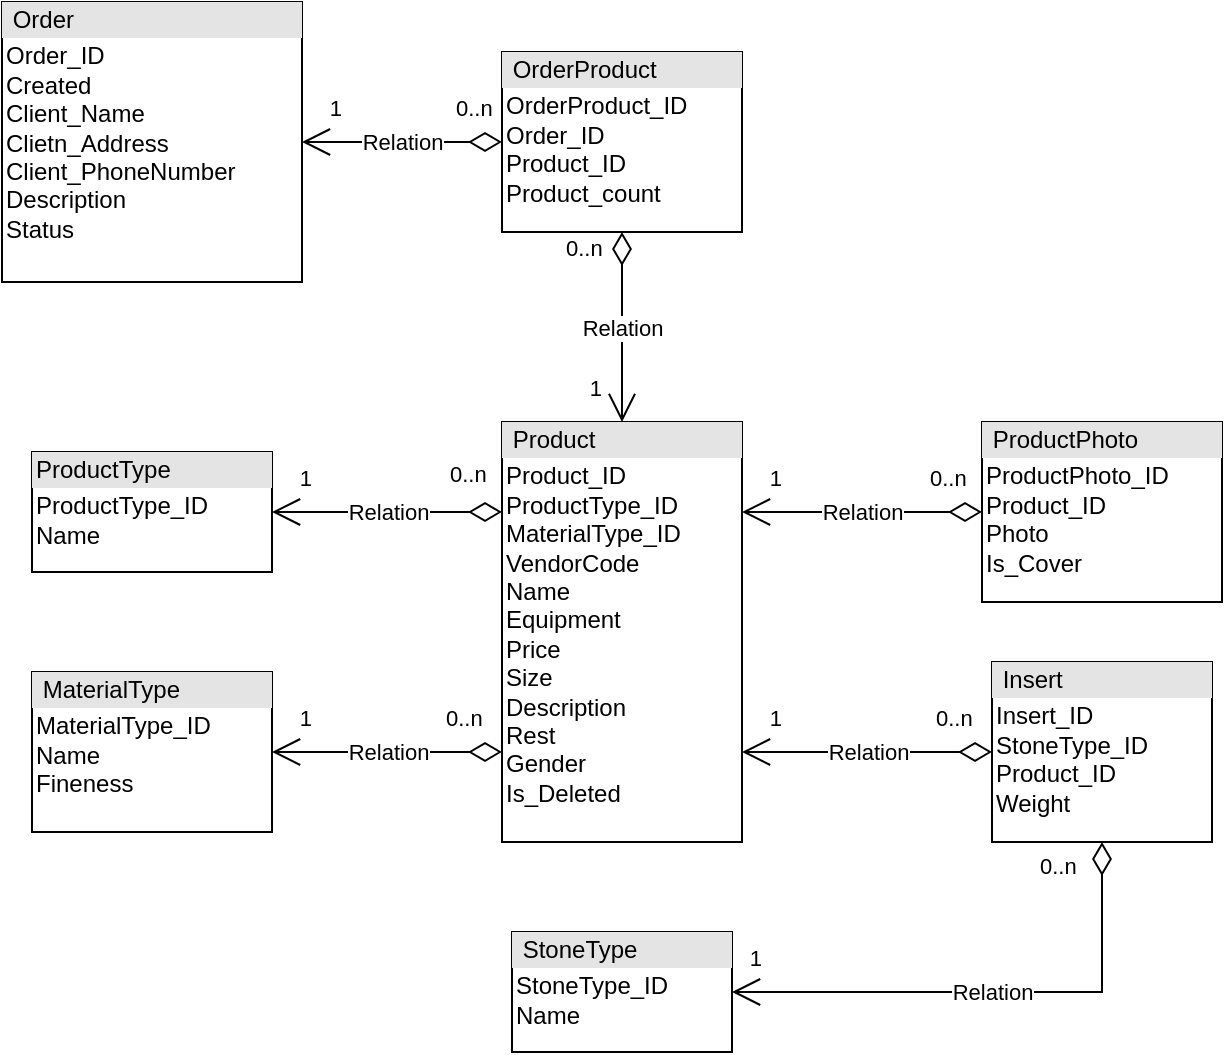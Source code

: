 <mxfile version="23.1.6" type="github">
  <diagram name="Страница — 1" id="mYfWJSO-9VJa1qS9lIat">
    <mxGraphModel dx="1621" dy="1627" grid="1" gridSize="10" guides="1" tooltips="1" connect="1" arrows="1" fold="1" page="1" pageScale="1" pageWidth="827" pageHeight="1169" math="0" shadow="0">
      <root>
        <mxCell id="0" />
        <mxCell id="1" parent="0" />
        <mxCell id="ojwP3Ahwnbp5ZtwQttB2-1" value="&lt;div style=&quot;box-sizing:border-box;width:100%;background:#e4e4e4;padding:2px;&quot;&gt;&amp;nbsp;Product&lt;/div&gt;&lt;table style=&quot;width:100%;font-size:1em;&quot; cellpadding=&quot;2&quot; cellspacing=&quot;0&quot;&gt;&lt;tbody&gt;&lt;tr&gt;&lt;td&gt;Product_ID&lt;br&gt;ProductType_ID&lt;br&gt;MaterialType_ID&lt;br&gt;VendorCode&lt;br&gt;Name&lt;br&gt;Equipment&lt;br&gt;Price&lt;br&gt;Size&lt;br&gt;Description&lt;br&gt;Rest&lt;br&gt;Gender&lt;br&gt;Is_Deleted&lt;br&gt;&lt;/td&gt;&lt;td&gt;&lt;/td&gt;&lt;/tr&gt;&lt;/tbody&gt;&lt;/table&gt;" style="verticalAlign=top;align=left;overflow=fill;html=1;whiteSpace=wrap;strokeColor=default;gradientColor=none;fillColor=default;rounded=0;glass=0;shadow=0;noLabel=0;portConstraintRotation=0;connectable=1;allowArrows=1;snapToPoint=0;fixDash=0;container=0;dropTarget=0;recursiveResize=1;expand=1;metaEdit=0;movable=1;autosize=1;treeFolding=0;treeMoving=0;enumerate=0;comic=0;" parent="1" vertex="1">
          <mxGeometry x="-60" y="-105" width="120" height="210" as="geometry" />
        </mxCell>
        <mxCell id="ojwP3Ahwnbp5ZtwQttB2-2" value="&lt;div style=&quot;box-sizing:border-box;width:100%;background:#e4e4e4;padding:2px;&quot;&gt;&amp;nbsp;ProductPhoto&lt;/div&gt;&lt;table style=&quot;width:100%;font-size:1em;&quot; cellpadding=&quot;2&quot; cellspacing=&quot;0&quot;&gt;&lt;tbody&gt;&lt;tr&gt;&lt;td&gt;ProductPhoto_ID&lt;br&gt;Product_ID&lt;br&gt;Photo&lt;br&gt;Is_Cover&lt;br&gt;&lt;/td&gt;&lt;td&gt;&lt;/td&gt;&lt;/tr&gt;&lt;/tbody&gt;&lt;/table&gt;" style="verticalAlign=top;align=left;overflow=fill;html=1;whiteSpace=wrap;strokeColor=default;gradientColor=none;fillColor=default;rounded=0;glass=0;shadow=0;noLabel=0;portConstraintRotation=0;connectable=1;allowArrows=1;snapToPoint=0;fixDash=0;container=0;dropTarget=0;recursiveResize=1;expand=1;metaEdit=0;movable=1;autosize=1;treeFolding=0;treeMoving=0;enumerate=0;comic=0;" parent="1" vertex="1">
          <mxGeometry x="180" y="-105" width="120" height="90" as="geometry" />
        </mxCell>
        <mxCell id="ojwP3Ahwnbp5ZtwQttB2-3" value="&lt;div style=&quot;box-sizing:border-box;width:100%;background:#e4e4e4;padding:2px;&quot;&gt;&amp;nbsp;Insert&lt;/div&gt;&lt;table style=&quot;width:100%;font-size:1em;&quot; cellpadding=&quot;2&quot; cellspacing=&quot;0&quot;&gt;&lt;tbody&gt;&lt;tr&gt;&lt;td&gt;Insert_ID&lt;br&gt;StoneType_ID&lt;br&gt;Product_ID&lt;br&gt;Weight&lt;br&gt;&lt;/td&gt;&lt;td&gt;&lt;/td&gt;&lt;/tr&gt;&lt;/tbody&gt;&lt;/table&gt;" style="verticalAlign=top;align=left;overflow=fill;html=1;whiteSpace=wrap;strokeColor=default;gradientColor=none;fillColor=default;rounded=0;glass=0;shadow=0;noLabel=0;portConstraintRotation=0;connectable=1;allowArrows=1;snapToPoint=0;fixDash=0;container=0;dropTarget=0;recursiveResize=1;expand=1;metaEdit=0;movable=1;autosize=1;treeFolding=0;treeMoving=0;enumerate=0;comic=0;" parent="1" vertex="1">
          <mxGeometry x="185" y="15" width="110" height="90" as="geometry" />
        </mxCell>
        <mxCell id="ojwP3Ahwnbp5ZtwQttB2-4" value="&lt;div style=&quot;box-sizing:border-box;width:100%;background:#e4e4e4;padding:2px;&quot;&gt;&amp;nbsp;StoneType&lt;/div&gt;&lt;table style=&quot;width:100%;font-size:1em;&quot; cellpadding=&quot;2&quot; cellspacing=&quot;0&quot;&gt;&lt;tbody&gt;&lt;tr&gt;&lt;td&gt;StoneType_ID&lt;br&gt;Name&lt;br&gt;&lt;/td&gt;&lt;td&gt;&lt;/td&gt;&lt;/tr&gt;&lt;/tbody&gt;&lt;/table&gt;" style="verticalAlign=top;align=left;overflow=fill;html=1;whiteSpace=wrap;strokeColor=default;gradientColor=none;fillColor=default;rounded=0;glass=0;shadow=0;noLabel=0;portConstraintRotation=0;connectable=1;allowArrows=1;snapToPoint=0;fixDash=0;container=0;dropTarget=0;recursiveResize=1;expand=1;metaEdit=0;movable=1;autosize=1;treeFolding=0;treeMoving=0;enumerate=0;comic=0;" parent="1" vertex="1">
          <mxGeometry x="-55" y="150" width="110" height="60" as="geometry" />
        </mxCell>
        <mxCell id="ojwP3Ahwnbp5ZtwQttB2-5" value="&lt;div style=&quot;box-sizing:border-box;width:100%;background:#e4e4e4;padding:2px;&quot;&gt;ProductType&lt;/div&gt;&lt;table style=&quot;width:100%;font-size:1em;&quot; cellpadding=&quot;2&quot; cellspacing=&quot;0&quot;&gt;&lt;tbody&gt;&lt;tr&gt;&lt;td&gt;ProductType_ID&lt;br&gt;Name&lt;br&gt;&lt;/td&gt;&lt;td&gt;&lt;/td&gt;&lt;/tr&gt;&lt;/tbody&gt;&lt;/table&gt;" style="verticalAlign=top;align=left;overflow=fill;html=1;whiteSpace=wrap;strokeColor=default;gradientColor=none;fillColor=default;rounded=0;glass=0;shadow=0;noLabel=0;portConstraintRotation=0;connectable=1;allowArrows=1;snapToPoint=0;fixDash=0;container=0;dropTarget=0;recursiveResize=1;expand=1;metaEdit=0;movable=1;autosize=1;treeFolding=0;treeMoving=0;enumerate=0;comic=0;" parent="1" vertex="1">
          <mxGeometry x="-295" y="-90" width="120" height="60" as="geometry" />
        </mxCell>
        <mxCell id="ojwP3Ahwnbp5ZtwQttB2-6" value="&lt;div style=&quot;box-sizing:border-box;width:100%;background:#e4e4e4;padding:2px;&quot;&gt;&amp;nbsp;MaterialType&lt;/div&gt;&lt;table style=&quot;width:100%;font-size:1em;&quot; cellpadding=&quot;2&quot; cellspacing=&quot;0&quot;&gt;&lt;tbody&gt;&lt;tr&gt;&lt;td&gt;MaterialType_ID&lt;br&gt;Name&lt;br&gt;Fineness&lt;br&gt;&lt;/td&gt;&lt;td&gt;&lt;/td&gt;&lt;/tr&gt;&lt;/tbody&gt;&lt;/table&gt;" style="verticalAlign=top;align=left;overflow=fill;html=1;whiteSpace=wrap;strokeColor=default;gradientColor=none;fillColor=default;rounded=0;glass=0;shadow=0;noLabel=0;portConstraintRotation=0;connectable=1;allowArrows=1;snapToPoint=0;fixDash=0;container=0;dropTarget=0;recursiveResize=1;expand=1;metaEdit=0;movable=1;autosize=1;treeFolding=0;treeMoving=0;enumerate=0;comic=0;" parent="1" vertex="1">
          <mxGeometry x="-295" y="20" width="120" height="80" as="geometry" />
        </mxCell>
        <mxCell id="ojwP3Ahwnbp5ZtwQttB2-7" value="Relation" style="endArrow=open;html=1;endSize=12;startArrow=diamondThin;startSize=14;startFill=0;edgeStyle=orthogonalEdgeStyle;rounded=0;" parent="1" source="ojwP3Ahwnbp5ZtwQttB2-2" target="ojwP3Ahwnbp5ZtwQttB2-1" edge="1">
          <mxGeometry relative="1" as="geometry">
            <mxPoint x="165" y="-5.338" as="sourcePoint" />
            <mxPoint x="75" y="-5.34" as="targetPoint" />
            <Array as="points">
              <mxPoint x="90" y="-60" />
              <mxPoint x="90" y="-60" />
            </Array>
          </mxGeometry>
        </mxCell>
        <mxCell id="ojwP3Ahwnbp5ZtwQttB2-8" value="0..n" style="edgeLabel;resizable=0;html=1;align=left;verticalAlign=top;" parent="ojwP3Ahwnbp5ZtwQttB2-7" connectable="0" vertex="1">
          <mxGeometry x="-1" relative="1" as="geometry">
            <mxPoint x="-28" y="-30" as="offset" />
          </mxGeometry>
        </mxCell>
        <mxCell id="ojwP3Ahwnbp5ZtwQttB2-9" value="1" style="edgeLabel;resizable=0;html=1;align=right;verticalAlign=top;" parent="ojwP3Ahwnbp5ZtwQttB2-7" connectable="0" vertex="1">
          <mxGeometry x="1" relative="1" as="geometry">
            <mxPoint x="20" y="-30" as="offset" />
          </mxGeometry>
        </mxCell>
        <mxCell id="ojwP3Ahwnbp5ZtwQttB2-10" value="Relation" style="endArrow=open;html=1;endSize=12;startArrow=diamondThin;startSize=14;startFill=0;edgeStyle=orthogonalEdgeStyle;rounded=0;" parent="1" source="ojwP3Ahwnbp5ZtwQttB2-3" target="ojwP3Ahwnbp5ZtwQttB2-1" edge="1">
          <mxGeometry relative="1" as="geometry">
            <mxPoint x="205" y="85.034" as="sourcePoint" />
            <mxPoint x="40" y="60" as="targetPoint" />
            <Array as="points">
              <mxPoint x="90" y="60" />
              <mxPoint x="90" y="60" />
            </Array>
          </mxGeometry>
        </mxCell>
        <mxCell id="ojwP3Ahwnbp5ZtwQttB2-11" value="0..n" style="edgeLabel;resizable=0;html=1;align=left;verticalAlign=top;" parent="ojwP3Ahwnbp5ZtwQttB2-10" connectable="0" vertex="1">
          <mxGeometry x="-1" relative="1" as="geometry">
            <mxPoint x="-30" y="-30" as="offset" />
          </mxGeometry>
        </mxCell>
        <mxCell id="ojwP3Ahwnbp5ZtwQttB2-12" value="1" style="edgeLabel;resizable=0;html=1;align=right;verticalAlign=top;" parent="ojwP3Ahwnbp5ZtwQttB2-10" connectable="0" vertex="1">
          <mxGeometry x="1" relative="1" as="geometry">
            <mxPoint x="20" y="-30" as="offset" />
          </mxGeometry>
        </mxCell>
        <mxCell id="ojwP3Ahwnbp5ZtwQttB2-13" value="Relation" style="endArrow=open;html=1;endSize=12;startArrow=diamondThin;startSize=14;startFill=0;edgeStyle=orthogonalEdgeStyle;rounded=0;" parent="1" source="ojwP3Ahwnbp5ZtwQttB2-1" target="ojwP3Ahwnbp5ZtwQttB2-5" edge="1">
          <mxGeometry relative="1" as="geometry">
            <mxPoint x="-45" y="-55" as="sourcePoint" />
            <mxPoint x="-210" y="-80" as="targetPoint" />
            <Array as="points">
              <mxPoint x="-90" y="-60" />
              <mxPoint x="-90" y="-60" />
            </Array>
          </mxGeometry>
        </mxCell>
        <mxCell id="ojwP3Ahwnbp5ZtwQttB2-14" value="0..n" style="edgeLabel;resizable=0;html=1;align=left;verticalAlign=top;" parent="ojwP3Ahwnbp5ZtwQttB2-13" connectable="0" vertex="1">
          <mxGeometry x="-1" relative="1" as="geometry">
            <mxPoint x="-28" y="-32" as="offset" />
          </mxGeometry>
        </mxCell>
        <mxCell id="ojwP3Ahwnbp5ZtwQttB2-15" value="1" style="edgeLabel;resizable=0;html=1;align=right;verticalAlign=top;" parent="ojwP3Ahwnbp5ZtwQttB2-13" connectable="0" vertex="1">
          <mxGeometry x="1" relative="1" as="geometry">
            <mxPoint x="20" y="-30" as="offset" />
          </mxGeometry>
        </mxCell>
        <mxCell id="ojwP3Ahwnbp5ZtwQttB2-18" value="Relation" style="endArrow=open;html=1;endSize=12;startArrow=diamondThin;startSize=14;startFill=0;edgeStyle=orthogonalEdgeStyle;rounded=0;" parent="1" source="ojwP3Ahwnbp5ZtwQttB2-1" target="ojwP3Ahwnbp5ZtwQttB2-6" edge="1">
          <mxGeometry relative="1" as="geometry">
            <mxPoint x="-45" y="110" as="sourcePoint" />
            <mxPoint x="-175" y="110" as="targetPoint" />
            <Array as="points">
              <mxPoint x="-100" y="60" />
              <mxPoint x="-100" y="60" />
            </Array>
          </mxGeometry>
        </mxCell>
        <mxCell id="ojwP3Ahwnbp5ZtwQttB2-19" value="0..n" style="edgeLabel;resizable=0;html=1;align=left;verticalAlign=top;" parent="ojwP3Ahwnbp5ZtwQttB2-18" connectable="0" vertex="1">
          <mxGeometry x="-1" relative="1" as="geometry">
            <mxPoint x="-30" y="-30" as="offset" />
          </mxGeometry>
        </mxCell>
        <mxCell id="ojwP3Ahwnbp5ZtwQttB2-20" value="1" style="edgeLabel;resizable=0;html=1;align=right;verticalAlign=top;" parent="ojwP3Ahwnbp5ZtwQttB2-18" connectable="0" vertex="1">
          <mxGeometry x="1" relative="1" as="geometry">
            <mxPoint x="20" y="-30" as="offset" />
          </mxGeometry>
        </mxCell>
        <mxCell id="ojwP3Ahwnbp5ZtwQttB2-21" value="Relation" style="endArrow=open;html=1;endSize=12;startArrow=diamondThin;startSize=14;startFill=0;edgeStyle=orthogonalEdgeStyle;rounded=0;" parent="1" source="ojwP3Ahwnbp5ZtwQttB2-3" target="ojwP3Ahwnbp5ZtwQttB2-4" edge="1">
          <mxGeometry relative="1" as="geometry">
            <mxPoint x="360" y="230" as="sourcePoint" />
            <mxPoint x="245" y="190" as="targetPoint" />
            <Array as="points">
              <mxPoint x="240" y="180" />
            </Array>
          </mxGeometry>
        </mxCell>
        <mxCell id="ojwP3Ahwnbp5ZtwQttB2-22" value="0..n" style="edgeLabel;resizable=0;html=1;align=left;verticalAlign=top;" parent="ojwP3Ahwnbp5ZtwQttB2-21" connectable="0" vertex="1">
          <mxGeometry x="-1" relative="1" as="geometry">
            <mxPoint x="-33" y="-1" as="offset" />
          </mxGeometry>
        </mxCell>
        <mxCell id="ojwP3Ahwnbp5ZtwQttB2-23" value="1" style="edgeLabel;resizable=0;html=1;align=right;verticalAlign=top;" parent="ojwP3Ahwnbp5ZtwQttB2-21" connectable="0" vertex="1">
          <mxGeometry x="1" relative="1" as="geometry">
            <mxPoint x="15" y="-30" as="offset" />
          </mxGeometry>
        </mxCell>
        <mxCell id="kc2NY4PjeetK9-lZojOw-1" value="&lt;div style=&quot;box-sizing:border-box;width:100%;background:#e4e4e4;padding:2px;&quot;&gt;&amp;nbsp;Order&lt;/div&gt;&lt;table style=&quot;width:100%;font-size:1em;&quot; cellpadding=&quot;2&quot; cellspacing=&quot;0&quot;&gt;&lt;tbody&gt;&lt;tr&gt;&lt;td&gt;Order_ID&lt;br&gt;Created&lt;br&gt;Client_Name&lt;br&gt;Clietn_Address&lt;br&gt;Client_PhoneNumber&lt;br&gt;Description&lt;br&gt;Status&lt;br&gt;&lt;/td&gt;&lt;td&gt;&lt;/td&gt;&lt;/tr&gt;&lt;/tbody&gt;&lt;/table&gt;" style="verticalAlign=top;align=left;overflow=fill;html=1;whiteSpace=wrap;strokeColor=default;gradientColor=none;fillColor=default;rounded=0;glass=0;shadow=0;noLabel=0;portConstraintRotation=0;connectable=1;allowArrows=1;snapToPoint=0;fixDash=0;container=0;dropTarget=0;recursiveResize=1;expand=1;metaEdit=0;movable=1;autosize=1;treeFolding=0;treeMoving=0;enumerate=0;comic=0;" parent="1" vertex="1">
          <mxGeometry x="-310" y="-315" width="150" height="140" as="geometry" />
        </mxCell>
        <mxCell id="kc2NY4PjeetK9-lZojOw-2" value="&lt;div style=&quot;box-sizing:border-box;width:100%;background:#e4e4e4;padding:2px;&quot;&gt;&amp;nbsp;OrderProduct&lt;/div&gt;&lt;table style=&quot;width:100%;font-size:1em;&quot; cellpadding=&quot;2&quot; cellspacing=&quot;0&quot;&gt;&lt;tbody&gt;&lt;tr&gt;&lt;td&gt;OrderProduct_ID&lt;br&gt;Order_ID&lt;br&gt;Product_ID&lt;br&gt;Product_count&lt;/td&gt;&lt;td&gt;&lt;/td&gt;&lt;/tr&gt;&lt;/tbody&gt;&lt;/table&gt;" style="verticalAlign=top;align=left;overflow=fill;html=1;whiteSpace=wrap;strokeColor=default;gradientColor=none;fillColor=default;rounded=0;glass=0;shadow=0;noLabel=0;portConstraintRotation=0;connectable=1;allowArrows=1;snapToPoint=0;fixDash=0;container=0;dropTarget=0;recursiveResize=1;expand=1;metaEdit=0;movable=1;autosize=1;treeFolding=0;treeMoving=0;enumerate=0;comic=0;" parent="1" vertex="1">
          <mxGeometry x="-60" y="-290" width="120" height="90" as="geometry" />
        </mxCell>
        <mxCell id="kc2NY4PjeetK9-lZojOw-3" value="Relation" style="endArrow=open;html=1;endSize=12;startArrow=diamondThin;startSize=14;startFill=0;edgeStyle=orthogonalEdgeStyle;rounded=0;" parent="1" source="kc2NY4PjeetK9-lZojOw-2" target="kc2NY4PjeetK9-lZojOw-1" edge="1">
          <mxGeometry relative="1" as="geometry">
            <mxPoint x="-5" y="-100" as="sourcePoint" />
            <mxPoint x="-95" y="-100" as="targetPoint" />
            <Array as="points" />
          </mxGeometry>
        </mxCell>
        <mxCell id="kc2NY4PjeetK9-lZojOw-4" value="0..n" style="edgeLabel;resizable=0;html=1;align=left;verticalAlign=top;" parent="kc2NY4PjeetK9-lZojOw-3" connectable="0" vertex="1">
          <mxGeometry x="-1" relative="1" as="geometry">
            <mxPoint x="-25" y="-30" as="offset" />
          </mxGeometry>
        </mxCell>
        <mxCell id="kc2NY4PjeetK9-lZojOw-5" value="1" style="edgeLabel;resizable=0;html=1;align=right;verticalAlign=top;" parent="kc2NY4PjeetK9-lZojOw-3" connectable="0" vertex="1">
          <mxGeometry x="1" relative="1" as="geometry">
            <mxPoint x="20" y="-30" as="offset" />
          </mxGeometry>
        </mxCell>
        <mxCell id="kc2NY4PjeetK9-lZojOw-6" value="Relation" style="endArrow=open;html=1;endSize=12;startArrow=diamondThin;startSize=14;startFill=0;edgeStyle=orthogonalEdgeStyle;rounded=0;" parent="1" source="kc2NY4PjeetK9-lZojOw-2" target="ojwP3Ahwnbp5ZtwQttB2-1" edge="1">
          <mxGeometry relative="1" as="geometry">
            <mxPoint x="14.76" y="-135" as="sourcePoint" />
            <mxPoint x="14.76" y="-60" as="targetPoint" />
            <Array as="points" />
          </mxGeometry>
        </mxCell>
        <mxCell id="kc2NY4PjeetK9-lZojOw-7" value="0..n" style="edgeLabel;resizable=0;html=1;align=left;verticalAlign=top;" parent="kc2NY4PjeetK9-lZojOw-6" connectable="0" vertex="1">
          <mxGeometry x="-1" relative="1" as="geometry">
            <mxPoint x="-30" y="-5" as="offset" />
          </mxGeometry>
        </mxCell>
        <mxCell id="kc2NY4PjeetK9-lZojOw-8" value="1" style="edgeLabel;resizable=0;html=1;align=right;verticalAlign=top;" parent="kc2NY4PjeetK9-lZojOw-6" connectable="0" vertex="1">
          <mxGeometry x="1" relative="1" as="geometry">
            <mxPoint x="-10" y="-30" as="offset" />
          </mxGeometry>
        </mxCell>
      </root>
    </mxGraphModel>
  </diagram>
</mxfile>

